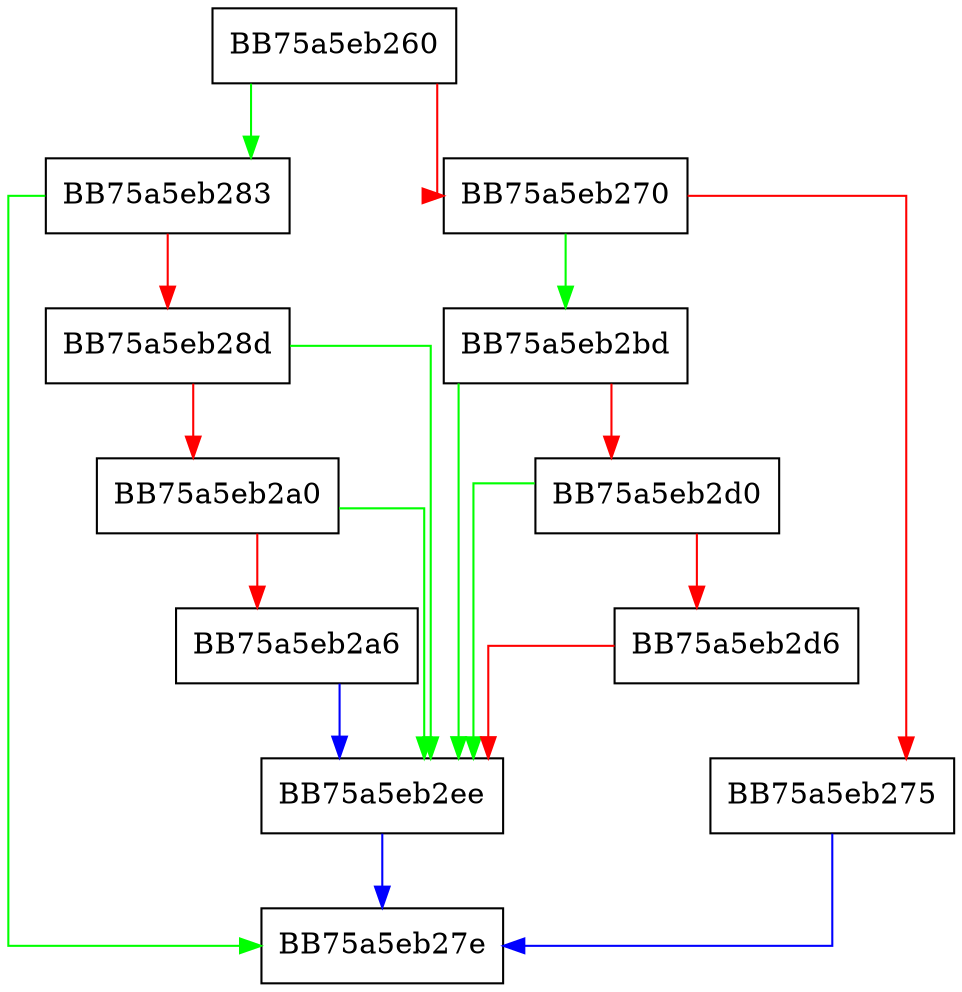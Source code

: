 digraph IntElement {
  node [shape="box"];
  graph [splines=ortho];
  BB75a5eb260 -> BB75a5eb283 [color="green"];
  BB75a5eb260 -> BB75a5eb270 [color="red"];
  BB75a5eb270 -> BB75a5eb2bd [color="green"];
  BB75a5eb270 -> BB75a5eb275 [color="red"];
  BB75a5eb275 -> BB75a5eb27e [color="blue"];
  BB75a5eb283 -> BB75a5eb27e [color="green"];
  BB75a5eb283 -> BB75a5eb28d [color="red"];
  BB75a5eb28d -> BB75a5eb2ee [color="green"];
  BB75a5eb28d -> BB75a5eb2a0 [color="red"];
  BB75a5eb2a0 -> BB75a5eb2ee [color="green"];
  BB75a5eb2a0 -> BB75a5eb2a6 [color="red"];
  BB75a5eb2a6 -> BB75a5eb2ee [color="blue"];
  BB75a5eb2bd -> BB75a5eb2ee [color="green"];
  BB75a5eb2bd -> BB75a5eb2d0 [color="red"];
  BB75a5eb2d0 -> BB75a5eb2ee [color="green"];
  BB75a5eb2d0 -> BB75a5eb2d6 [color="red"];
  BB75a5eb2d6 -> BB75a5eb2ee [color="red"];
  BB75a5eb2ee -> BB75a5eb27e [color="blue"];
}